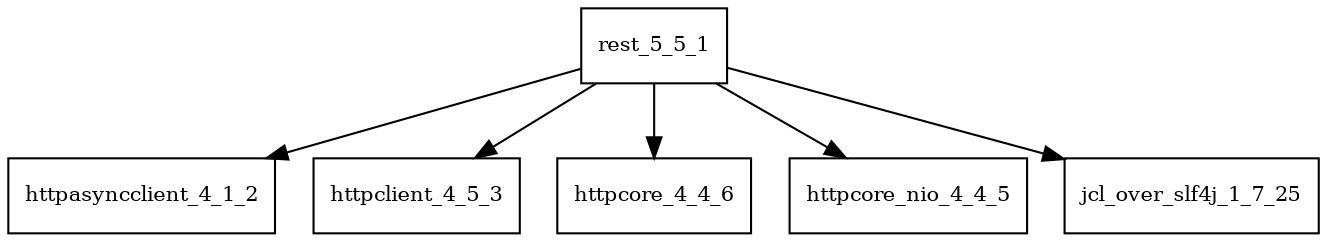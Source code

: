 digraph rest_5_5_1_dependencies {
  node [shape = box, fontsize=10.0];
  rest_5_5_1 -> httpasyncclient_4_1_2;
  rest_5_5_1 -> httpclient_4_5_3;
  rest_5_5_1 -> httpcore_4_4_6;
  rest_5_5_1 -> httpcore_nio_4_4_5;
  rest_5_5_1 -> jcl_over_slf4j_1_7_25;
}

